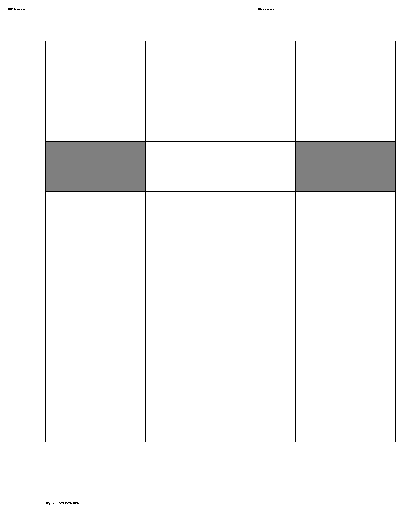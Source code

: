 .\"	$NetBSD$
.\"
.\" Copyright (c) 1998 Jason R. Thorpe.
.\" All rights reserved.
.\"
.\" Redistribution and use in source and binary forms, with or without
.\" modification, are permitted provided that the following conditions
.\" are met:
.\" 1. Redistributions of source code must retain the above copyright
.\"    notice, this list of conditions and the following disclaimer.
.\" 2. Redistributions in binary form must reproduce the above copyright
.\"    notice, this list of conditions and the following disclaimer in the
.\"    documentation and/or other materials provided with the distribution.
.\" 3. All advertising materials mentioning features or use of this software
.\"    must display the following acknowledgements:
.\"	This product includes software developed for the NetBSD Project
.\"	by Jason R. Thorpe.
.\" 4. The name of the author may not be used to endorse or promote products
.\"    derived from this software without specific prior written permission.
.\"
.\" THIS SOFTWARE IS PROVIDED BY THE AUTHOR ``AS IS'' AND ANY EXPRESS OR
.\" IMPLIED WARRANTIES, INCLUDING, BUT NOT LIMITED TO, THE IMPLIED WARRANTIES
.\" OF MERCHANTABILITY AND FITNESS FOR A PARTICULAR PURPOSE ARE DISCLAIMED.
.\" IN NO EVENT SHALL THE AUTHOR BE LIABLE FOR ANY DIRECT, INDIRECT,
.\" INCIDENTAL, SPECIAL, EXEMPLARY, OR CONSEQUENTIAL DAMAGES (INCLUDING,
.\" BUT NOT LIMITED TO, PROCUREMENT OF SUBSTITUTE GOODS OR SERVICES;
.\" LOSS OF USE, DATA, OR PROFITS; OR BUSINESS INTERRUPTION) HOWEVER CAUSED
.\" AND ON ANY THEORY OF LIABILITY, WHETHER IN CONTRACT, STRICT LIABILITY,
.\" OR TORT (INCLUDING NEGLIGENCE OR OTHERWISE) ARISING IN ANY WAY
.\" OUT OF THE USE OF THIS SOFTWARE, EVEN IF ADVISED OF THE POSSIBILITY OF
.\" SUCH DAMAGE.
.\"
.PS
.ps 11
"\s12\fRFigure 1 - WYSIWYG DMA\fP" at 1.000,7.221 ljust
line from 1.500,9.500 to 1.500,7.500
box fill 0.50 with .sw at (1.00,8.75) width 0.50 height 0.25
line from 2.250,9.500 to 2.250,7.500
line from 2.750,9.500 to 2.750,7.500
box fill 0.50 with .sw at (2.25,8.75) width 0.50 height 0.25
line from 1.500,9.000 to 2.250,9.000
line from 1.500,8.750 to 2.250,8.750
"\s12\fRDMA address\fP" at 0.812,9.658 ljust
"\s12\fRHost address\fP" at 2.062,9.658 ljust
line from 1.000,9.500 to 1.000,7.500
.PE

